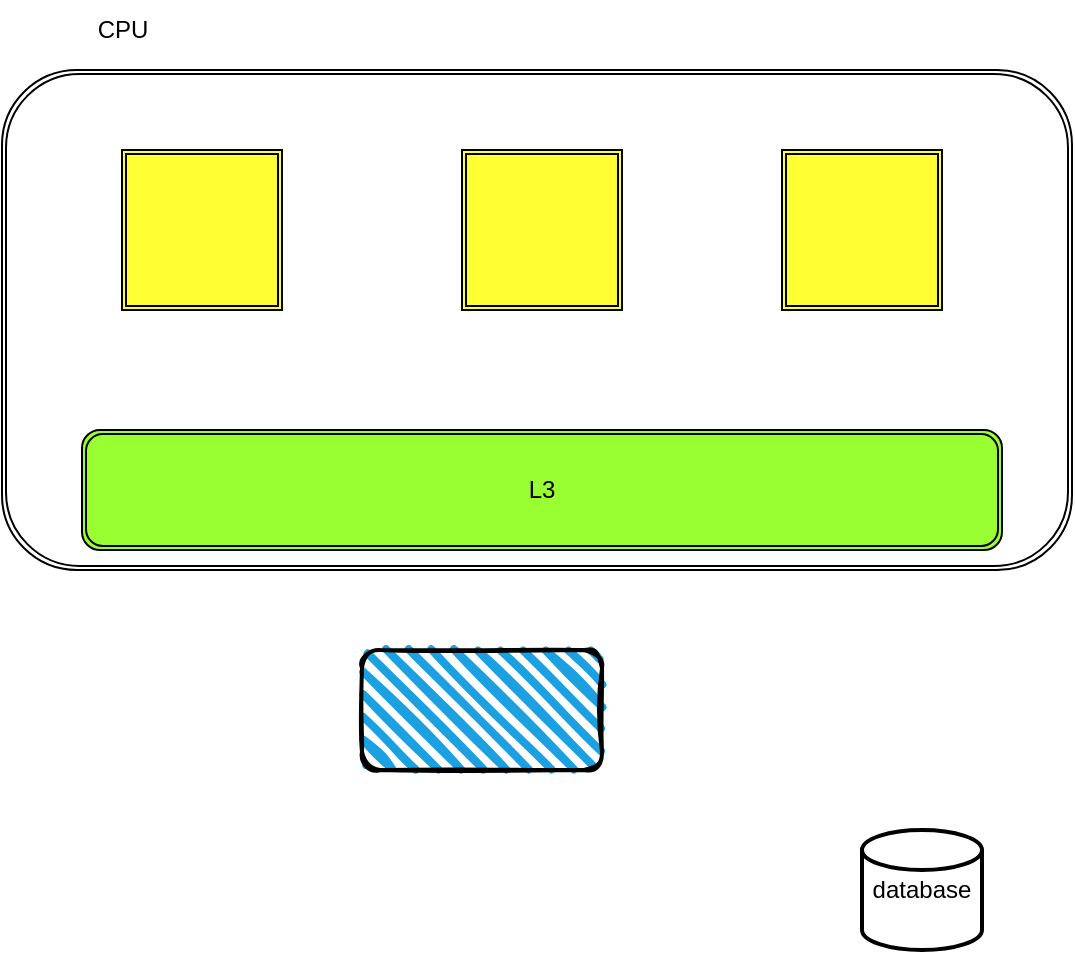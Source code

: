 <mxfile version="20.0.4" type="github">
  <diagram id="UyqvvP082r0-mRgfUKKG" name="Page-1">
    <mxGraphModel dx="864" dy="1650" grid="1" gridSize="10" guides="1" tooltips="1" connect="1" arrows="1" fold="1" page="1" pageScale="1" pageWidth="827" pageHeight="1169" math="0" shadow="0">
      <root>
        <mxCell id="0" />
        <mxCell id="1" parent="0" />
        <mxCell id="jZVrYAwqoXnEjr_fndT7-1" value="" style="rounded=1;whiteSpace=wrap;html=1;strokeWidth=2;fillWeight=4;hachureGap=8;hachureAngle=45;fillColor=#1ba1e2;sketch=1;" vertex="1" parent="1">
          <mxGeometry x="360" y="320" width="120" height="60" as="geometry" />
        </mxCell>
        <mxCell id="jZVrYAwqoXnEjr_fndT7-2" value="database" style="strokeWidth=2;html=1;shape=mxgraph.flowchart.database;whiteSpace=wrap;" vertex="1" parent="1">
          <mxGeometry x="610" y="410" width="60" height="60" as="geometry" />
        </mxCell>
        <mxCell id="jZVrYAwqoXnEjr_fndT7-3" value="" style="shape=ext;double=1;rounded=1;whiteSpace=wrap;html=1;" vertex="1" parent="1">
          <mxGeometry x="180" y="30" width="535" height="250" as="geometry" />
        </mxCell>
        <mxCell id="jZVrYAwqoXnEjr_fndT7-6" value="L3" style="shape=ext;double=1;rounded=1;whiteSpace=wrap;html=1;fillColor=#99FF33;" vertex="1" parent="1">
          <mxGeometry x="220" y="210" width="460" height="60" as="geometry" />
        </mxCell>
        <mxCell id="jZVrYAwqoXnEjr_fndT7-7" value="CPU" style="text;html=1;align=center;verticalAlign=middle;resizable=0;points=[];autosize=1;strokeColor=none;fillColor=none;" vertex="1" parent="1">
          <mxGeometry x="215" y="-5" width="50" height="30" as="geometry" />
        </mxCell>
        <mxCell id="jZVrYAwqoXnEjr_fndT7-8" value="" style="shape=ext;double=1;whiteSpace=wrap;html=1;aspect=fixed;fillColor=#FFFF33;" vertex="1" parent="1">
          <mxGeometry x="240" y="70" width="80" height="80" as="geometry" />
        </mxCell>
        <mxCell id="jZVrYAwqoXnEjr_fndT7-9" value="" style="shape=ext;double=1;whiteSpace=wrap;html=1;aspect=fixed;fillColor=#FFFF33;" vertex="1" parent="1">
          <mxGeometry x="570" y="70" width="80" height="80" as="geometry" />
        </mxCell>
        <mxCell id="jZVrYAwqoXnEjr_fndT7-10" value="" style="shape=ext;double=1;whiteSpace=wrap;html=1;aspect=fixed;fillColor=#FFFF33;" vertex="1" parent="1">
          <mxGeometry x="410" y="70" width="80" height="80" as="geometry" />
        </mxCell>
      </root>
    </mxGraphModel>
  </diagram>
</mxfile>
